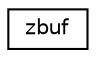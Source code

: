 digraph "Graphical Class Hierarchy"
{
  edge [fontname="Helvetica",fontsize="10",labelfontname="Helvetica",labelfontsize="10"];
  node [fontname="Helvetica",fontsize="10",shape=record];
  rankdir="LR";
  Node1 [label="zbuf",height=0.2,width=0.4,color="black", fillcolor="white", style="filled",URL="$structzbuf.html"];
}

